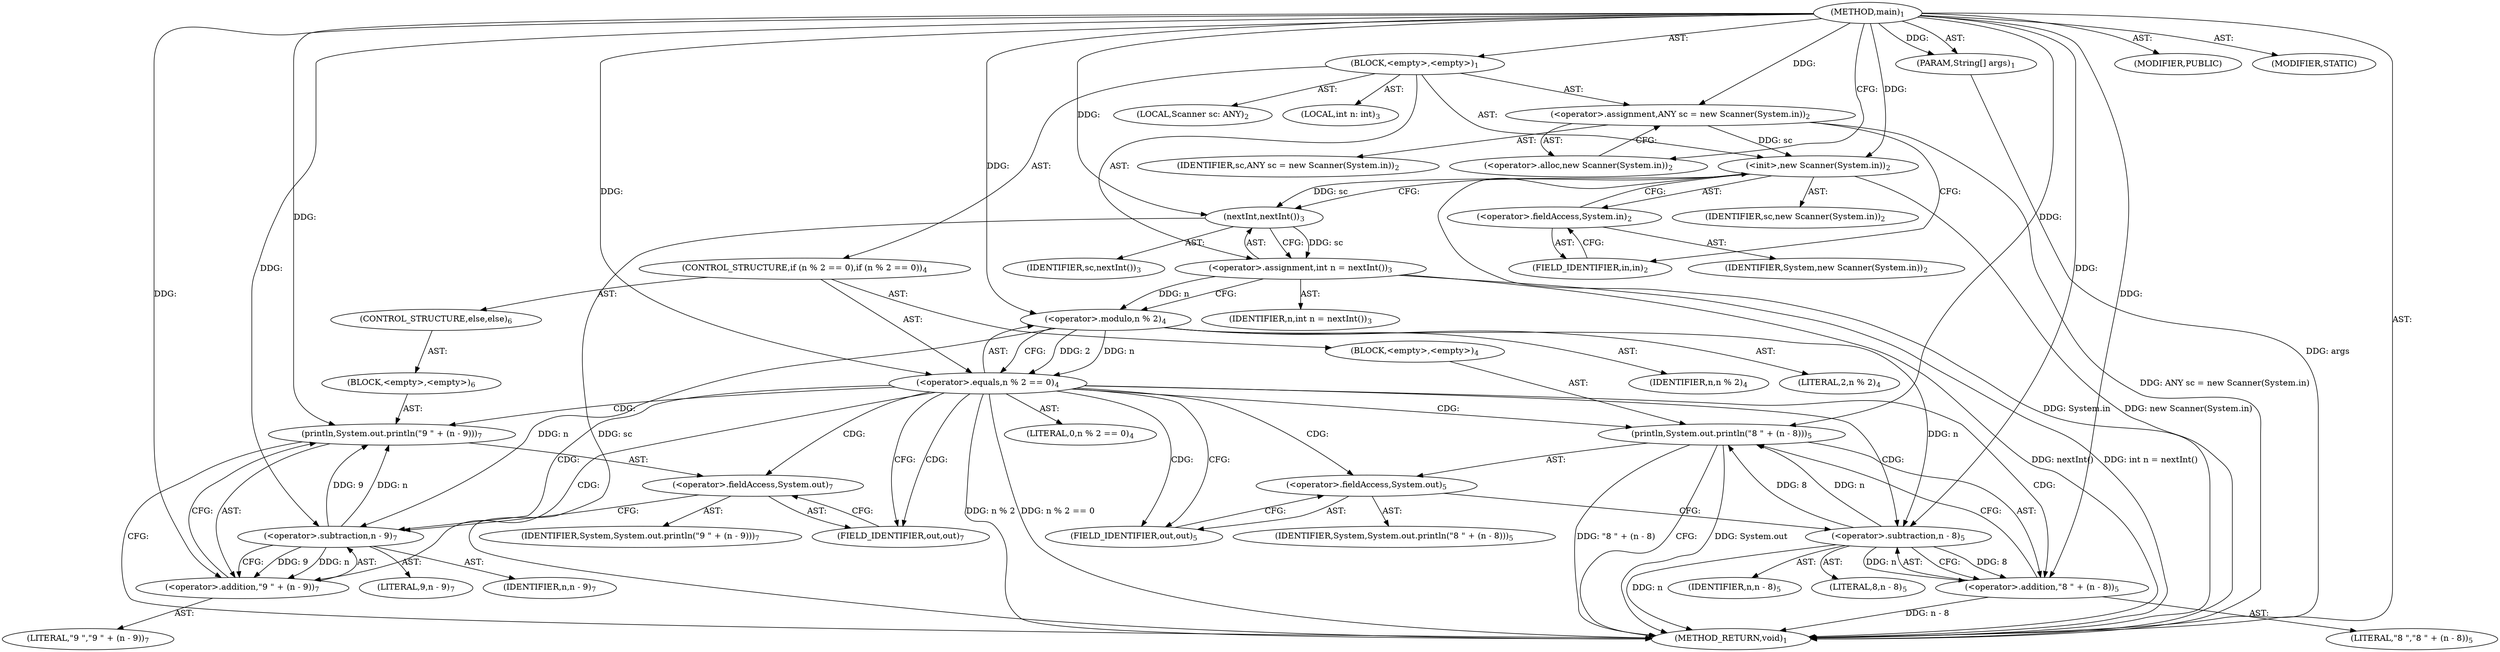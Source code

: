 digraph "main" {  
"19" [label = <(METHOD,main)<SUB>1</SUB>> ]
"20" [label = <(PARAM,String[] args)<SUB>1</SUB>> ]
"21" [label = <(BLOCK,&lt;empty&gt;,&lt;empty&gt;)<SUB>1</SUB>> ]
"4" [label = <(LOCAL,Scanner sc: ANY)<SUB>2</SUB>> ]
"22" [label = <(&lt;operator&gt;.assignment,ANY sc = new Scanner(System.in))<SUB>2</SUB>> ]
"23" [label = <(IDENTIFIER,sc,ANY sc = new Scanner(System.in))<SUB>2</SUB>> ]
"24" [label = <(&lt;operator&gt;.alloc,new Scanner(System.in))<SUB>2</SUB>> ]
"25" [label = <(&lt;init&gt;,new Scanner(System.in))<SUB>2</SUB>> ]
"3" [label = <(IDENTIFIER,sc,new Scanner(System.in))<SUB>2</SUB>> ]
"26" [label = <(&lt;operator&gt;.fieldAccess,System.in)<SUB>2</SUB>> ]
"27" [label = <(IDENTIFIER,System,new Scanner(System.in))<SUB>2</SUB>> ]
"28" [label = <(FIELD_IDENTIFIER,in,in)<SUB>2</SUB>> ]
"29" [label = <(LOCAL,int n: int)<SUB>3</SUB>> ]
"30" [label = <(&lt;operator&gt;.assignment,int n = nextInt())<SUB>3</SUB>> ]
"31" [label = <(IDENTIFIER,n,int n = nextInt())<SUB>3</SUB>> ]
"32" [label = <(nextInt,nextInt())<SUB>3</SUB>> ]
"33" [label = <(IDENTIFIER,sc,nextInt())<SUB>3</SUB>> ]
"34" [label = <(CONTROL_STRUCTURE,if (n % 2 == 0),if (n % 2 == 0))<SUB>4</SUB>> ]
"35" [label = <(&lt;operator&gt;.equals,n % 2 == 0)<SUB>4</SUB>> ]
"36" [label = <(&lt;operator&gt;.modulo,n % 2)<SUB>4</SUB>> ]
"37" [label = <(IDENTIFIER,n,n % 2)<SUB>4</SUB>> ]
"38" [label = <(LITERAL,2,n % 2)<SUB>4</SUB>> ]
"39" [label = <(LITERAL,0,n % 2 == 0)<SUB>4</SUB>> ]
"40" [label = <(BLOCK,&lt;empty&gt;,&lt;empty&gt;)<SUB>4</SUB>> ]
"41" [label = <(println,System.out.println(&quot;8 &quot; + (n - 8)))<SUB>5</SUB>> ]
"42" [label = <(&lt;operator&gt;.fieldAccess,System.out)<SUB>5</SUB>> ]
"43" [label = <(IDENTIFIER,System,System.out.println(&quot;8 &quot; + (n - 8)))<SUB>5</SUB>> ]
"44" [label = <(FIELD_IDENTIFIER,out,out)<SUB>5</SUB>> ]
"45" [label = <(&lt;operator&gt;.addition,&quot;8 &quot; + (n - 8))<SUB>5</SUB>> ]
"46" [label = <(LITERAL,&quot;8 &quot;,&quot;8 &quot; + (n - 8))<SUB>5</SUB>> ]
"47" [label = <(&lt;operator&gt;.subtraction,n - 8)<SUB>5</SUB>> ]
"48" [label = <(IDENTIFIER,n,n - 8)<SUB>5</SUB>> ]
"49" [label = <(LITERAL,8,n - 8)<SUB>5</SUB>> ]
"50" [label = <(CONTROL_STRUCTURE,else,else)<SUB>6</SUB>> ]
"51" [label = <(BLOCK,&lt;empty&gt;,&lt;empty&gt;)<SUB>6</SUB>> ]
"52" [label = <(println,System.out.println(&quot;9 &quot; + (n - 9)))<SUB>7</SUB>> ]
"53" [label = <(&lt;operator&gt;.fieldAccess,System.out)<SUB>7</SUB>> ]
"54" [label = <(IDENTIFIER,System,System.out.println(&quot;9 &quot; + (n - 9)))<SUB>7</SUB>> ]
"55" [label = <(FIELD_IDENTIFIER,out,out)<SUB>7</SUB>> ]
"56" [label = <(&lt;operator&gt;.addition,&quot;9 &quot; + (n - 9))<SUB>7</SUB>> ]
"57" [label = <(LITERAL,&quot;9 &quot;,&quot;9 &quot; + (n - 9))<SUB>7</SUB>> ]
"58" [label = <(&lt;operator&gt;.subtraction,n - 9)<SUB>7</SUB>> ]
"59" [label = <(IDENTIFIER,n,n - 9)<SUB>7</SUB>> ]
"60" [label = <(LITERAL,9,n - 9)<SUB>7</SUB>> ]
"61" [label = <(MODIFIER,PUBLIC)> ]
"62" [label = <(MODIFIER,STATIC)> ]
"63" [label = <(METHOD_RETURN,void)<SUB>1</SUB>> ]
  "19" -> "20"  [ label = "AST: "] 
  "19" -> "21"  [ label = "AST: "] 
  "19" -> "61"  [ label = "AST: "] 
  "19" -> "62"  [ label = "AST: "] 
  "19" -> "63"  [ label = "AST: "] 
  "21" -> "4"  [ label = "AST: "] 
  "21" -> "22"  [ label = "AST: "] 
  "21" -> "25"  [ label = "AST: "] 
  "21" -> "29"  [ label = "AST: "] 
  "21" -> "30"  [ label = "AST: "] 
  "21" -> "34"  [ label = "AST: "] 
  "22" -> "23"  [ label = "AST: "] 
  "22" -> "24"  [ label = "AST: "] 
  "25" -> "3"  [ label = "AST: "] 
  "25" -> "26"  [ label = "AST: "] 
  "26" -> "27"  [ label = "AST: "] 
  "26" -> "28"  [ label = "AST: "] 
  "30" -> "31"  [ label = "AST: "] 
  "30" -> "32"  [ label = "AST: "] 
  "32" -> "33"  [ label = "AST: "] 
  "34" -> "35"  [ label = "AST: "] 
  "34" -> "40"  [ label = "AST: "] 
  "34" -> "50"  [ label = "AST: "] 
  "35" -> "36"  [ label = "AST: "] 
  "35" -> "39"  [ label = "AST: "] 
  "36" -> "37"  [ label = "AST: "] 
  "36" -> "38"  [ label = "AST: "] 
  "40" -> "41"  [ label = "AST: "] 
  "41" -> "42"  [ label = "AST: "] 
  "41" -> "45"  [ label = "AST: "] 
  "42" -> "43"  [ label = "AST: "] 
  "42" -> "44"  [ label = "AST: "] 
  "45" -> "46"  [ label = "AST: "] 
  "45" -> "47"  [ label = "AST: "] 
  "47" -> "48"  [ label = "AST: "] 
  "47" -> "49"  [ label = "AST: "] 
  "50" -> "51"  [ label = "AST: "] 
  "51" -> "52"  [ label = "AST: "] 
  "52" -> "53"  [ label = "AST: "] 
  "52" -> "56"  [ label = "AST: "] 
  "53" -> "54"  [ label = "AST: "] 
  "53" -> "55"  [ label = "AST: "] 
  "56" -> "57"  [ label = "AST: "] 
  "56" -> "58"  [ label = "AST: "] 
  "58" -> "59"  [ label = "AST: "] 
  "58" -> "60"  [ label = "AST: "] 
  "22" -> "28"  [ label = "CFG: "] 
  "25" -> "32"  [ label = "CFG: "] 
  "30" -> "36"  [ label = "CFG: "] 
  "24" -> "22"  [ label = "CFG: "] 
  "26" -> "25"  [ label = "CFG: "] 
  "32" -> "30"  [ label = "CFG: "] 
  "35" -> "44"  [ label = "CFG: "] 
  "35" -> "55"  [ label = "CFG: "] 
  "28" -> "26"  [ label = "CFG: "] 
  "36" -> "35"  [ label = "CFG: "] 
  "41" -> "63"  [ label = "CFG: "] 
  "42" -> "47"  [ label = "CFG: "] 
  "45" -> "41"  [ label = "CFG: "] 
  "52" -> "63"  [ label = "CFG: "] 
  "44" -> "42"  [ label = "CFG: "] 
  "47" -> "45"  [ label = "CFG: "] 
  "53" -> "58"  [ label = "CFG: "] 
  "56" -> "52"  [ label = "CFG: "] 
  "55" -> "53"  [ label = "CFG: "] 
  "58" -> "56"  [ label = "CFG: "] 
  "19" -> "24"  [ label = "CFG: "] 
  "20" -> "63"  [ label = "DDG: args"] 
  "22" -> "63"  [ label = "DDG: ANY sc = new Scanner(System.in)"] 
  "25" -> "63"  [ label = "DDG: System.in"] 
  "25" -> "63"  [ label = "DDG: new Scanner(System.in)"] 
  "32" -> "63"  [ label = "DDG: sc"] 
  "30" -> "63"  [ label = "DDG: nextInt()"] 
  "30" -> "63"  [ label = "DDG: int n = nextInt()"] 
  "35" -> "63"  [ label = "DDG: n % 2"] 
  "35" -> "63"  [ label = "DDG: n % 2 == 0"] 
  "41" -> "63"  [ label = "DDG: System.out"] 
  "47" -> "63"  [ label = "DDG: n"] 
  "45" -> "63"  [ label = "DDG: n - 8"] 
  "41" -> "63"  [ label = "DDG: &quot;8 &quot; + (n - 8)"] 
  "19" -> "20"  [ label = "DDG: "] 
  "19" -> "22"  [ label = "DDG: "] 
  "32" -> "30"  [ label = "DDG: sc"] 
  "22" -> "25"  [ label = "DDG: sc"] 
  "19" -> "25"  [ label = "DDG: "] 
  "25" -> "32"  [ label = "DDG: sc"] 
  "19" -> "32"  [ label = "DDG: "] 
  "36" -> "35"  [ label = "DDG: n"] 
  "36" -> "35"  [ label = "DDG: 2"] 
  "19" -> "35"  [ label = "DDG: "] 
  "30" -> "36"  [ label = "DDG: n"] 
  "19" -> "36"  [ label = "DDG: "] 
  "19" -> "41"  [ label = "DDG: "] 
  "47" -> "41"  [ label = "DDG: n"] 
  "47" -> "41"  [ label = "DDG: 8"] 
  "19" -> "45"  [ label = "DDG: "] 
  "47" -> "45"  [ label = "DDG: n"] 
  "47" -> "45"  [ label = "DDG: 8"] 
  "19" -> "52"  [ label = "DDG: "] 
  "58" -> "52"  [ label = "DDG: n"] 
  "58" -> "52"  [ label = "DDG: 9"] 
  "36" -> "47"  [ label = "DDG: n"] 
  "19" -> "47"  [ label = "DDG: "] 
  "19" -> "56"  [ label = "DDG: "] 
  "58" -> "56"  [ label = "DDG: n"] 
  "58" -> "56"  [ label = "DDG: 9"] 
  "36" -> "58"  [ label = "DDG: n"] 
  "19" -> "58"  [ label = "DDG: "] 
  "35" -> "47"  [ label = "CDG: "] 
  "35" -> "58"  [ label = "CDG: "] 
  "35" -> "42"  [ label = "CDG: "] 
  "35" -> "44"  [ label = "CDG: "] 
  "35" -> "52"  [ label = "CDG: "] 
  "35" -> "55"  [ label = "CDG: "] 
  "35" -> "53"  [ label = "CDG: "] 
  "35" -> "56"  [ label = "CDG: "] 
  "35" -> "41"  [ label = "CDG: "] 
  "35" -> "45"  [ label = "CDG: "] 
}
